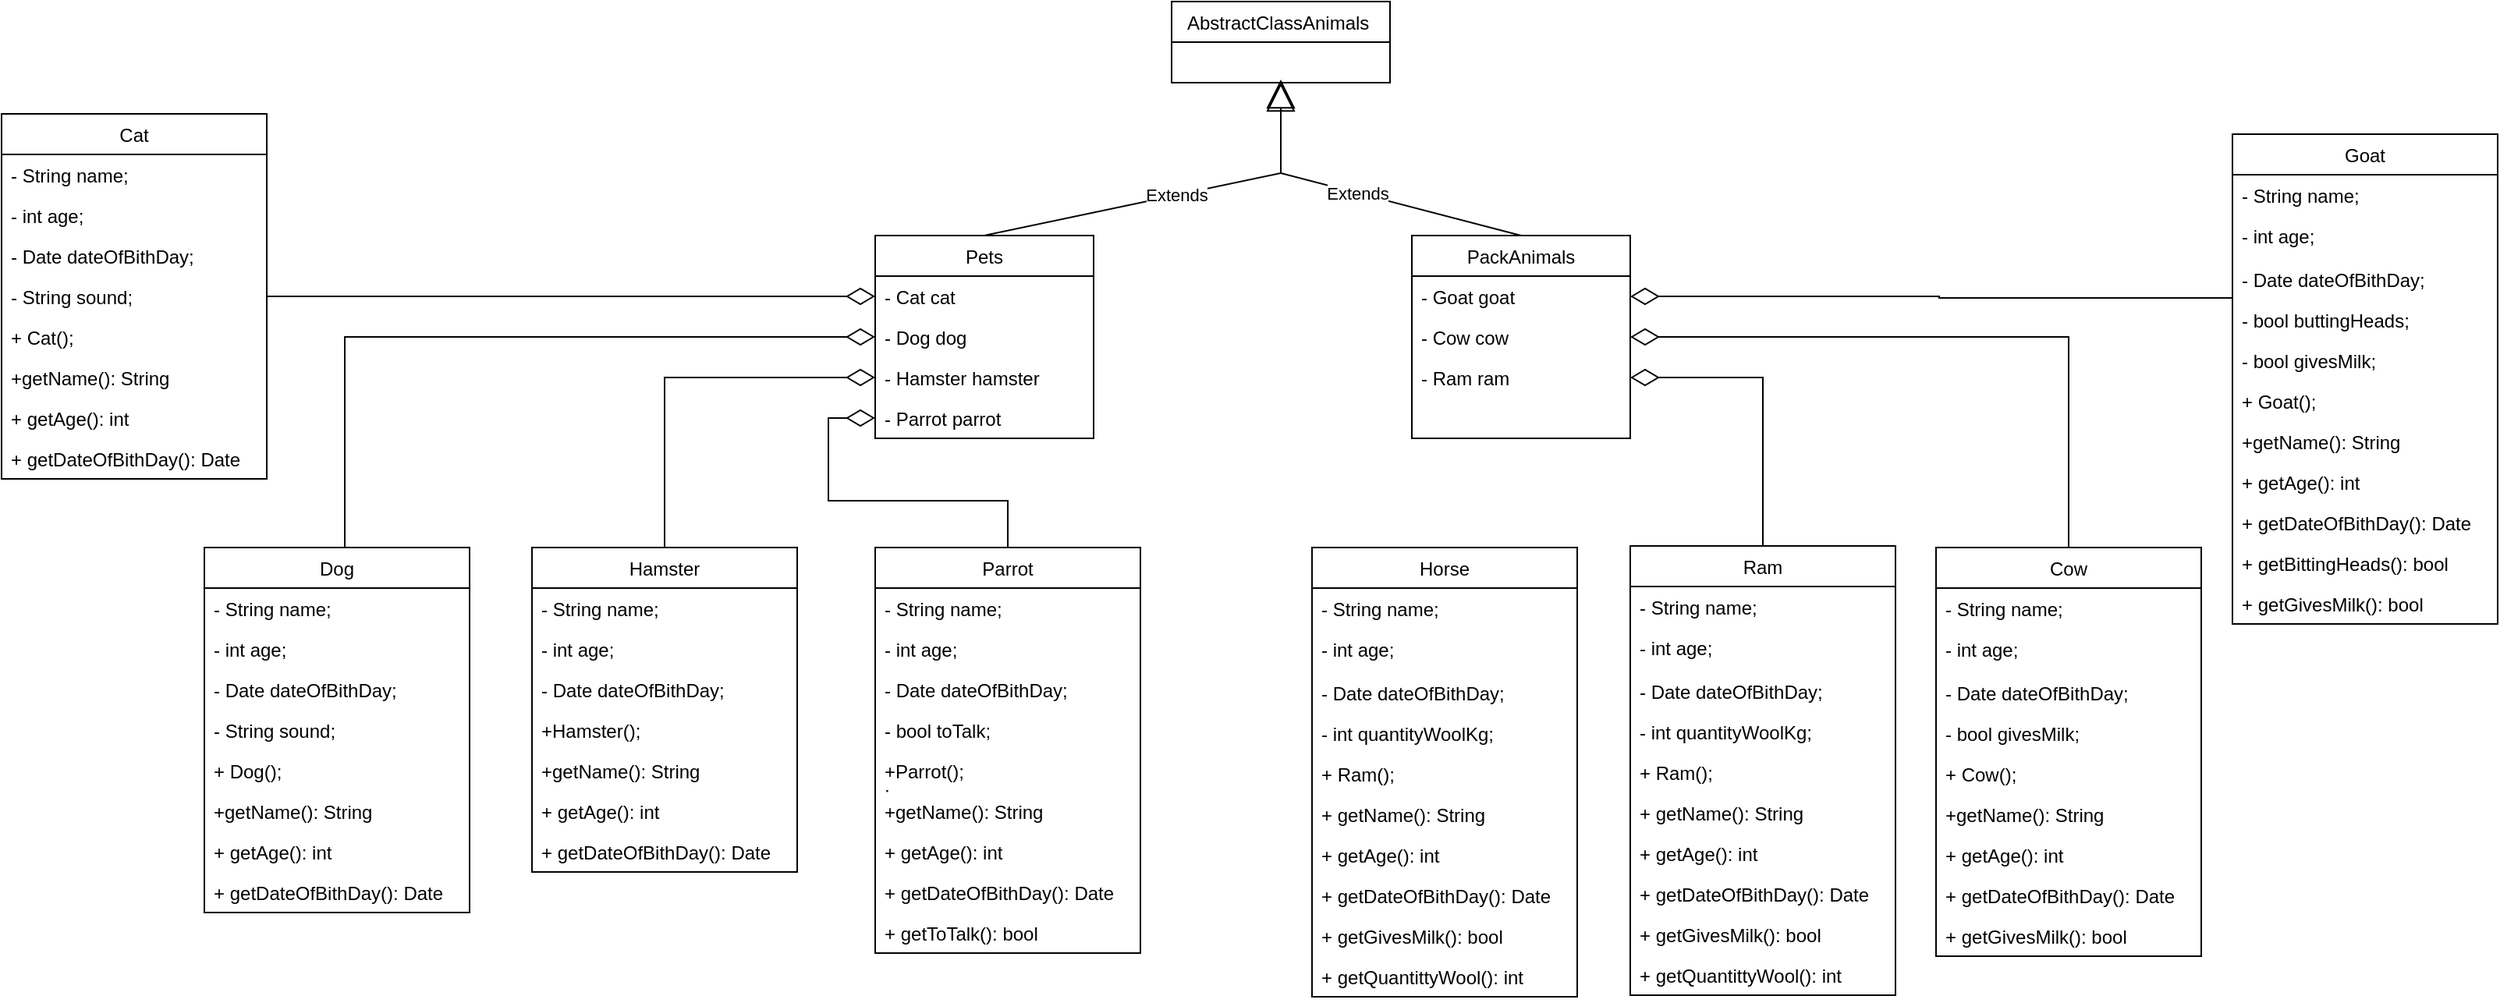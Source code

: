 <mxfile version="20.8.23" type="device"><diagram name="Страница 1" id="cT8dBpy1_3eUIPKCFxDa"><mxGraphModel dx="1766" dy="569" grid="1" gridSize="10" guides="1" tooltips="1" connect="1" arrows="1" fold="1" page="1" pageScale="1" pageWidth="827" pageHeight="1169" math="0" shadow="0"><root><mxCell id="0"/><mxCell id="1" parent="0"/><mxCell id="SlLjY2bCxYpocSFj_MPM-1" value="AbstractClassAnimals " style="swimlane;fontStyle=0;childLayout=stackLayout;horizontal=1;startSize=26;fillColor=none;horizontalStack=0;resizeParent=1;resizeParentMax=0;resizeLast=0;collapsible=1;marginBottom=0;" parent="1" vertex="1"><mxGeometry x="260" y="40" width="140" height="52" as="geometry"/></mxCell><mxCell id="SlLjY2bCxYpocSFj_MPM-5" value="Pets" style="swimlane;fontStyle=0;childLayout=stackLayout;horizontal=1;startSize=26;fillColor=none;horizontalStack=0;resizeParent=1;resizeParentMax=0;resizeLast=0;collapsible=1;marginBottom=0;" parent="1" vertex="1"><mxGeometry x="70" y="190" width="140" height="130" as="geometry"><mxRectangle x="70" y="190" width="60" height="30" as="alternateBounds"/></mxGeometry></mxCell><mxCell id="SlLjY2bCxYpocSFj_MPM-6" value="- Cat cat" style="text;strokeColor=none;fillColor=none;align=left;verticalAlign=top;spacingLeft=4;spacingRight=4;overflow=hidden;rotatable=0;points=[[0,0.5],[1,0.5]];portConstraint=eastwest;" parent="SlLjY2bCxYpocSFj_MPM-5" vertex="1"><mxGeometry y="26" width="140" height="26" as="geometry"/></mxCell><mxCell id="SlLjY2bCxYpocSFj_MPM-7" value="- Dog dog" style="text;strokeColor=none;fillColor=none;align=left;verticalAlign=top;spacingLeft=4;spacingRight=4;overflow=hidden;rotatable=0;points=[[0,0.5],[1,0.5]];portConstraint=eastwest;" parent="SlLjY2bCxYpocSFj_MPM-5" vertex="1"><mxGeometry y="52" width="140" height="26" as="geometry"/></mxCell><mxCell id="SlLjY2bCxYpocSFj_MPM-8" value="- Hamster hamster" style="text;strokeColor=none;fillColor=none;align=left;verticalAlign=top;spacingLeft=4;spacingRight=4;overflow=hidden;rotatable=0;points=[[0,0.5],[1,0.5]];portConstraint=eastwest;" parent="SlLjY2bCxYpocSFj_MPM-5" vertex="1"><mxGeometry y="78" width="140" height="26" as="geometry"/></mxCell><mxCell id="lyi3nsSo2oA5ovDPNlFx-39" value="- Parrot parrot" style="text;strokeColor=none;fillColor=none;align=left;verticalAlign=top;spacingLeft=4;spacingRight=4;overflow=hidden;rotatable=0;points=[[0,0.5],[1,0.5]];portConstraint=eastwest;" vertex="1" parent="SlLjY2bCxYpocSFj_MPM-5"><mxGeometry y="104" width="140" height="26" as="geometry"/></mxCell><mxCell id="SlLjY2bCxYpocSFj_MPM-9" value="PackAnimals" style="swimlane;fontStyle=0;childLayout=stackLayout;horizontal=1;startSize=26;fillColor=none;horizontalStack=0;resizeParent=1;resizeParentMax=0;resizeLast=0;collapsible=1;marginBottom=0;" parent="1" vertex="1"><mxGeometry x="414" y="190" width="140" height="130" as="geometry"/></mxCell><mxCell id="SlLjY2bCxYpocSFj_MPM-10" value="- Goat goat" style="text;strokeColor=none;fillColor=none;align=left;verticalAlign=top;spacingLeft=4;spacingRight=4;overflow=hidden;rotatable=0;points=[[0,0.5],[1,0.5]];portConstraint=eastwest;" parent="SlLjY2bCxYpocSFj_MPM-9" vertex="1"><mxGeometry y="26" width="140" height="26" as="geometry"/></mxCell><mxCell id="SlLjY2bCxYpocSFj_MPM-11" value="- Cow cow " style="text;strokeColor=none;fillColor=none;align=left;verticalAlign=top;spacingLeft=4;spacingRight=4;overflow=hidden;rotatable=0;points=[[0,0.5],[1,0.5]];portConstraint=eastwest;" parent="SlLjY2bCxYpocSFj_MPM-9" vertex="1"><mxGeometry y="52" width="140" height="26" as="geometry"/></mxCell><mxCell id="SlLjY2bCxYpocSFj_MPM-12" value="- Ram ram" style="text;strokeColor=none;fillColor=none;align=left;verticalAlign=top;spacingLeft=4;spacingRight=4;overflow=hidden;rotatable=0;points=[[0,0.5],[1,0.5]];portConstraint=eastwest;" parent="SlLjY2bCxYpocSFj_MPM-9" vertex="1"><mxGeometry y="78" width="140" height="26" as="geometry"/></mxCell><mxCell id="lyi3nsSo2oA5ovDPNlFx-111" style="text;strokeColor=none;fillColor=none;align=left;verticalAlign=top;spacingLeft=4;spacingRight=4;overflow=hidden;rotatable=0;points=[[0,0.5],[1,0.5]];portConstraint=eastwest;" vertex="1" parent="SlLjY2bCxYpocSFj_MPM-9"><mxGeometry y="104" width="140" height="26" as="geometry"/></mxCell><mxCell id="SlLjY2bCxYpocSFj_MPM-17" value="Extends" style="endArrow=block;endSize=16;endFill=0;html=1;rounded=0;entryX=0.5;entryY=1;entryDx=0;entryDy=0;exitX=0.5;exitY=0;exitDx=0;exitDy=0;" parent="1" source="SlLjY2bCxYpocSFj_MPM-5" target="SlLjY2bCxYpocSFj_MPM-1" edge="1"><mxGeometry x="-0.003" width="160" relative="1" as="geometry"><mxPoint x="280" y="140" as="sourcePoint"/><mxPoint x="440" y="140" as="targetPoint"/><Array as="points"><mxPoint x="330" y="150"/></Array><mxPoint as="offset"/></mxGeometry></mxCell><mxCell id="SlLjY2bCxYpocSFj_MPM-18" value="Extends" style="endArrow=block;endSize=16;endFill=0;html=1;rounded=0;exitX=0.5;exitY=0;exitDx=0;exitDy=0;" parent="1" source="SlLjY2bCxYpocSFj_MPM-9" edge="1"><mxGeometry x="-0.005" width="160" relative="1" as="geometry"><mxPoint x="150" y="160" as="sourcePoint"/><mxPoint x="330" y="90" as="targetPoint"/><Array as="points"><mxPoint x="330" y="150"/></Array><mxPoint as="offset"/></mxGeometry></mxCell><mxCell id="lyi3nsSo2oA5ovDPNlFx-11" style="edgeStyle=orthogonalEdgeStyle;rounded=0;orthogonalLoop=1;jettySize=auto;html=1;endArrow=diamondThin;endFill=0;endSize=16;" edge="1" parent="1" source="lyi3nsSo2oA5ovDPNlFx-1" target="SlLjY2bCxYpocSFj_MPM-6"><mxGeometry relative="1" as="geometry"/></mxCell><mxCell id="lyi3nsSo2oA5ovDPNlFx-1" value="Cat" style="swimlane;fontStyle=0;childLayout=stackLayout;horizontal=1;startSize=26;fillColor=none;horizontalStack=0;resizeParent=1;resizeParentMax=0;resizeLast=0;collapsible=1;marginBottom=0;" vertex="1" parent="1"><mxGeometry x="-490" y="112" width="170" height="234" as="geometry"/></mxCell><mxCell id="lyi3nsSo2oA5ovDPNlFx-2" value="- String name;" style="text;strokeColor=none;fillColor=none;align=left;verticalAlign=top;spacingLeft=4;spacingRight=4;overflow=hidden;rotatable=0;points=[[0,0.5],[1,0.5]];portConstraint=eastwest;" vertex="1" parent="lyi3nsSo2oA5ovDPNlFx-1"><mxGeometry y="26" width="170" height="26" as="geometry"/></mxCell><mxCell id="lyi3nsSo2oA5ovDPNlFx-3" value="- int age;" style="text;strokeColor=none;fillColor=none;align=left;verticalAlign=top;spacingLeft=4;spacingRight=4;overflow=hidden;rotatable=0;points=[[0,0.5],[1,0.5]];portConstraint=eastwest;" vertex="1" parent="lyi3nsSo2oA5ovDPNlFx-1"><mxGeometry y="52" width="170" height="26" as="geometry"/></mxCell><mxCell id="lyi3nsSo2oA5ovDPNlFx-4" value="- Date dateOfBithDay;" style="text;strokeColor=none;fillColor=none;align=left;verticalAlign=top;spacingLeft=4;spacingRight=4;overflow=hidden;rotatable=0;points=[[0,0.5],[1,0.5]];portConstraint=eastwest;" vertex="1" parent="lyi3nsSo2oA5ovDPNlFx-1"><mxGeometry y="78" width="170" height="26" as="geometry"/></mxCell><mxCell id="lyi3nsSo2oA5ovDPNlFx-17" value="- String sound;" style="text;strokeColor=none;fillColor=none;align=left;verticalAlign=top;spacingLeft=4;spacingRight=4;overflow=hidden;rotatable=0;points=[[0,0.5],[1,0.5]];portConstraint=eastwest;" vertex="1" parent="lyi3nsSo2oA5ovDPNlFx-1"><mxGeometry y="104" width="170" height="26" as="geometry"/></mxCell><mxCell id="lyi3nsSo2oA5ovDPNlFx-18" value="+ Cat();" style="text;strokeColor=none;fillColor=none;align=left;verticalAlign=top;spacingLeft=4;spacingRight=4;overflow=hidden;rotatable=0;points=[[0,0.5],[1,0.5]];portConstraint=eastwest;" vertex="1" parent="lyi3nsSo2oA5ovDPNlFx-1"><mxGeometry y="130" width="170" height="26" as="geometry"/></mxCell><mxCell id="lyi3nsSo2oA5ovDPNlFx-8" value="+getName(): String " style="text;strokeColor=none;fillColor=none;align=left;verticalAlign=top;spacingLeft=4;spacingRight=4;overflow=hidden;rotatable=0;points=[[0,0.5],[1,0.5]];portConstraint=eastwest;" vertex="1" parent="lyi3nsSo2oA5ovDPNlFx-1"><mxGeometry y="156" width="170" height="26" as="geometry"/></mxCell><mxCell id="lyi3nsSo2oA5ovDPNlFx-9" value="+ getAge(): int" style="text;strokeColor=none;fillColor=none;align=left;verticalAlign=top;spacingLeft=4;spacingRight=4;overflow=hidden;rotatable=0;points=[[0,0.5],[1,0.5]];portConstraint=eastwest;" vertex="1" parent="lyi3nsSo2oA5ovDPNlFx-1"><mxGeometry y="182" width="170" height="26" as="geometry"/></mxCell><mxCell id="lyi3nsSo2oA5ovDPNlFx-7" value="+ getDateOfBithDay(): Date" style="text;strokeColor=none;fillColor=none;align=left;verticalAlign=top;spacingLeft=4;spacingRight=4;overflow=hidden;rotatable=0;points=[[0,0.5],[1,0.5]];portConstraint=eastwest;" vertex="1" parent="lyi3nsSo2oA5ovDPNlFx-1"><mxGeometry y="208" width="170" height="26" as="geometry"/></mxCell><mxCell id="lyi3nsSo2oA5ovDPNlFx-19" value="Dog" style="swimlane;fontStyle=0;childLayout=stackLayout;horizontal=1;startSize=26;fillColor=none;horizontalStack=0;resizeParent=1;resizeParentMax=0;resizeLast=0;collapsible=1;marginBottom=0;" vertex="1" parent="1"><mxGeometry x="-360" y="390" width="170" height="234" as="geometry"/></mxCell><mxCell id="lyi3nsSo2oA5ovDPNlFx-20" value="- String name;" style="text;strokeColor=none;fillColor=none;align=left;verticalAlign=top;spacingLeft=4;spacingRight=4;overflow=hidden;rotatable=0;points=[[0,0.5],[1,0.5]];portConstraint=eastwest;" vertex="1" parent="lyi3nsSo2oA5ovDPNlFx-19"><mxGeometry y="26" width="170" height="26" as="geometry"/></mxCell><mxCell id="lyi3nsSo2oA5ovDPNlFx-21" value="- int age;" style="text;strokeColor=none;fillColor=none;align=left;verticalAlign=top;spacingLeft=4;spacingRight=4;overflow=hidden;rotatable=0;points=[[0,0.5],[1,0.5]];portConstraint=eastwest;" vertex="1" parent="lyi3nsSo2oA5ovDPNlFx-19"><mxGeometry y="52" width="170" height="26" as="geometry"/></mxCell><mxCell id="lyi3nsSo2oA5ovDPNlFx-22" value="- Date dateOfBithDay;" style="text;strokeColor=none;fillColor=none;align=left;verticalAlign=top;spacingLeft=4;spacingRight=4;overflow=hidden;rotatable=0;points=[[0,0.5],[1,0.5]];portConstraint=eastwest;" vertex="1" parent="lyi3nsSo2oA5ovDPNlFx-19"><mxGeometry y="78" width="170" height="26" as="geometry"/></mxCell><mxCell id="lyi3nsSo2oA5ovDPNlFx-23" value="- String sound;" style="text;strokeColor=none;fillColor=none;align=left;verticalAlign=top;spacingLeft=4;spacingRight=4;overflow=hidden;rotatable=0;points=[[0,0.5],[1,0.5]];portConstraint=eastwest;" vertex="1" parent="lyi3nsSo2oA5ovDPNlFx-19"><mxGeometry y="104" width="170" height="26" as="geometry"/></mxCell><mxCell id="lyi3nsSo2oA5ovDPNlFx-24" value="+ Dog();" style="text;strokeColor=none;fillColor=none;align=left;verticalAlign=top;spacingLeft=4;spacingRight=4;overflow=hidden;rotatable=0;points=[[0,0.5],[1,0.5]];portConstraint=eastwest;" vertex="1" parent="lyi3nsSo2oA5ovDPNlFx-19"><mxGeometry y="130" width="170" height="26" as="geometry"/></mxCell><mxCell id="lyi3nsSo2oA5ovDPNlFx-25" value="+getName(): String " style="text;strokeColor=none;fillColor=none;align=left;verticalAlign=top;spacingLeft=4;spacingRight=4;overflow=hidden;rotatable=0;points=[[0,0.5],[1,0.5]];portConstraint=eastwest;" vertex="1" parent="lyi3nsSo2oA5ovDPNlFx-19"><mxGeometry y="156" width="170" height="26" as="geometry"/></mxCell><mxCell id="lyi3nsSo2oA5ovDPNlFx-26" value="+ getAge(): int" style="text;strokeColor=none;fillColor=none;align=left;verticalAlign=top;spacingLeft=4;spacingRight=4;overflow=hidden;rotatable=0;points=[[0,0.5],[1,0.5]];portConstraint=eastwest;" vertex="1" parent="lyi3nsSo2oA5ovDPNlFx-19"><mxGeometry y="182" width="170" height="26" as="geometry"/></mxCell><mxCell id="lyi3nsSo2oA5ovDPNlFx-27" value="+ getDateOfBithDay(): Date" style="text;strokeColor=none;fillColor=none;align=left;verticalAlign=top;spacingLeft=4;spacingRight=4;overflow=hidden;rotatable=0;points=[[0,0.5],[1,0.5]];portConstraint=eastwest;" vertex="1" parent="lyi3nsSo2oA5ovDPNlFx-19"><mxGeometry y="208" width="170" height="26" as="geometry"/></mxCell><mxCell id="lyi3nsSo2oA5ovDPNlFx-28" style="edgeStyle=orthogonalEdgeStyle;rounded=0;orthogonalLoop=1;jettySize=auto;html=1;endArrow=diamondThin;endFill=0;endSize=16;exitX=0.5;exitY=0;exitDx=0;exitDy=0;" edge="1" parent="1" source="lyi3nsSo2oA5ovDPNlFx-19" target="SlLjY2bCxYpocSFj_MPM-7"><mxGeometry relative="1" as="geometry"><mxPoint x="-235" y="350" as="sourcePoint"/><mxPoint x="60" y="280" as="targetPoint"/><Array as="points"><mxPoint x="-270" y="390"/><mxPoint x="-270" y="255"/></Array></mxGeometry></mxCell><mxCell id="lyi3nsSo2oA5ovDPNlFx-38" style="edgeStyle=orthogonalEdgeStyle;rounded=0;orthogonalLoop=1;jettySize=auto;html=1;entryX=0;entryY=0.5;entryDx=0;entryDy=0;endArrow=diamondThin;endFill=0;endSize=16;" edge="1" parent="1" source="lyi3nsSo2oA5ovDPNlFx-29" target="SlLjY2bCxYpocSFj_MPM-8"><mxGeometry relative="1" as="geometry"/></mxCell><mxCell id="lyi3nsSo2oA5ovDPNlFx-29" value="Hamster" style="swimlane;fontStyle=0;childLayout=stackLayout;horizontal=1;startSize=26;fillColor=none;horizontalStack=0;resizeParent=1;resizeParentMax=0;resizeLast=0;collapsible=1;marginBottom=0;" vertex="1" parent="1"><mxGeometry x="-150" y="390" width="170" height="208" as="geometry"/></mxCell><mxCell id="lyi3nsSo2oA5ovDPNlFx-30" value="- String name;" style="text;strokeColor=none;fillColor=none;align=left;verticalAlign=top;spacingLeft=4;spacingRight=4;overflow=hidden;rotatable=0;points=[[0,0.5],[1,0.5]];portConstraint=eastwest;" vertex="1" parent="lyi3nsSo2oA5ovDPNlFx-29"><mxGeometry y="26" width="170" height="26" as="geometry"/></mxCell><mxCell id="lyi3nsSo2oA5ovDPNlFx-31" value="- int age;" style="text;strokeColor=none;fillColor=none;align=left;verticalAlign=top;spacingLeft=4;spacingRight=4;overflow=hidden;rotatable=0;points=[[0,0.5],[1,0.5]];portConstraint=eastwest;" vertex="1" parent="lyi3nsSo2oA5ovDPNlFx-29"><mxGeometry y="52" width="170" height="26" as="geometry"/></mxCell><mxCell id="lyi3nsSo2oA5ovDPNlFx-32" value="- Date dateOfBithDay;" style="text;strokeColor=none;fillColor=none;align=left;verticalAlign=top;spacingLeft=4;spacingRight=4;overflow=hidden;rotatable=0;points=[[0,0.5],[1,0.5]];portConstraint=eastwest;" vertex="1" parent="lyi3nsSo2oA5ovDPNlFx-29"><mxGeometry y="78" width="170" height="26" as="geometry"/></mxCell><mxCell id="lyi3nsSo2oA5ovDPNlFx-34" value="+Hamster();" style="text;strokeColor=none;fillColor=none;align=left;verticalAlign=top;spacingLeft=4;spacingRight=4;overflow=hidden;rotatable=0;points=[[0,0.5],[1,0.5]];portConstraint=eastwest;" vertex="1" parent="lyi3nsSo2oA5ovDPNlFx-29"><mxGeometry y="104" width="170" height="26" as="geometry"/></mxCell><mxCell id="lyi3nsSo2oA5ovDPNlFx-35" value="+getName(): String " style="text;strokeColor=none;fillColor=none;align=left;verticalAlign=top;spacingLeft=4;spacingRight=4;overflow=hidden;rotatable=0;points=[[0,0.5],[1,0.5]];portConstraint=eastwest;" vertex="1" parent="lyi3nsSo2oA5ovDPNlFx-29"><mxGeometry y="130" width="170" height="26" as="geometry"/></mxCell><mxCell id="lyi3nsSo2oA5ovDPNlFx-36" value="+ getAge(): int" style="text;strokeColor=none;fillColor=none;align=left;verticalAlign=top;spacingLeft=4;spacingRight=4;overflow=hidden;rotatable=0;points=[[0,0.5],[1,0.5]];portConstraint=eastwest;" vertex="1" parent="lyi3nsSo2oA5ovDPNlFx-29"><mxGeometry y="156" width="170" height="26" as="geometry"/></mxCell><mxCell id="lyi3nsSo2oA5ovDPNlFx-37" value="+ getDateOfBithDay(): Date" style="text;strokeColor=none;fillColor=none;align=left;verticalAlign=top;spacingLeft=4;spacingRight=4;overflow=hidden;rotatable=0;points=[[0,0.5],[1,0.5]];portConstraint=eastwest;" vertex="1" parent="lyi3nsSo2oA5ovDPNlFx-29"><mxGeometry y="182" width="170" height="26" as="geometry"/></mxCell><mxCell id="lyi3nsSo2oA5ovDPNlFx-50" style="edgeStyle=orthogonalEdgeStyle;rounded=0;orthogonalLoop=1;jettySize=auto;html=1;entryX=0;entryY=0.5;entryDx=0;entryDy=0;endArrow=diamondThin;endFill=0;endSize=16;" edge="1" parent="1" source="lyi3nsSo2oA5ovDPNlFx-40" target="lyi3nsSo2oA5ovDPNlFx-39"><mxGeometry relative="1" as="geometry"/></mxCell><mxCell id="lyi3nsSo2oA5ovDPNlFx-40" value="Parrot" style="swimlane;fontStyle=0;childLayout=stackLayout;horizontal=1;startSize=26;fillColor=none;horizontalStack=0;resizeParent=1;resizeParentMax=0;resizeLast=0;collapsible=1;marginBottom=0;labelBackgroundColor=default;" vertex="1" parent="1"><mxGeometry x="70" y="390" width="170" height="260" as="geometry"/></mxCell><mxCell id="lyi3nsSo2oA5ovDPNlFx-41" value="- String name;" style="text;strokeColor=none;fillColor=none;align=left;verticalAlign=top;spacingLeft=4;spacingRight=4;overflow=hidden;rotatable=0;points=[[0,0.5],[1,0.5]];portConstraint=eastwest;" vertex="1" parent="lyi3nsSo2oA5ovDPNlFx-40"><mxGeometry y="26" width="170" height="26" as="geometry"/></mxCell><mxCell id="lyi3nsSo2oA5ovDPNlFx-42" value="- int age;" style="text;strokeColor=none;fillColor=none;align=left;verticalAlign=top;spacingLeft=4;spacingRight=4;overflow=hidden;rotatable=0;points=[[0,0.5],[1,0.5]];portConstraint=eastwest;" vertex="1" parent="lyi3nsSo2oA5ovDPNlFx-40"><mxGeometry y="52" width="170" height="26" as="geometry"/></mxCell><mxCell id="lyi3nsSo2oA5ovDPNlFx-43" value="- Date dateOfBithDay;" style="text;strokeColor=none;fillColor=none;align=left;verticalAlign=top;spacingLeft=4;spacingRight=4;overflow=hidden;rotatable=0;points=[[0,0.5],[1,0.5]];portConstraint=eastwest;" vertex="1" parent="lyi3nsSo2oA5ovDPNlFx-40"><mxGeometry y="78" width="170" height="26" as="geometry"/></mxCell><mxCell id="lyi3nsSo2oA5ovDPNlFx-48" value="- bool toTalk;" style="text;strokeColor=none;fillColor=none;align=left;verticalAlign=top;spacingLeft=4;spacingRight=4;overflow=hidden;rotatable=0;points=[[0,0.5],[1,0.5]];portConstraint=eastwest;" vertex="1" parent="lyi3nsSo2oA5ovDPNlFx-40"><mxGeometry y="104" width="170" height="26" as="geometry"/></mxCell><mxCell id="lyi3nsSo2oA5ovDPNlFx-44" value="+Parrot();&#10;;" style="text;strokeColor=none;fillColor=none;align=left;verticalAlign=top;spacingLeft=4;spacingRight=4;overflow=hidden;rotatable=0;points=[[0,0.5],[1,0.5]];portConstraint=eastwest;" vertex="1" parent="lyi3nsSo2oA5ovDPNlFx-40"><mxGeometry y="130" width="170" height="26" as="geometry"/></mxCell><mxCell id="lyi3nsSo2oA5ovDPNlFx-45" value="+getName(): String " style="text;strokeColor=none;fillColor=none;align=left;verticalAlign=top;spacingLeft=4;spacingRight=4;overflow=hidden;rotatable=0;points=[[0,0.5],[1,0.5]];portConstraint=eastwest;" vertex="1" parent="lyi3nsSo2oA5ovDPNlFx-40"><mxGeometry y="156" width="170" height="26" as="geometry"/></mxCell><mxCell id="lyi3nsSo2oA5ovDPNlFx-46" value="+ getAge(): int" style="text;strokeColor=none;fillColor=none;align=left;verticalAlign=top;spacingLeft=4;spacingRight=4;overflow=hidden;rotatable=0;points=[[0,0.5],[1,0.5]];portConstraint=eastwest;" vertex="1" parent="lyi3nsSo2oA5ovDPNlFx-40"><mxGeometry y="182" width="170" height="26" as="geometry"/></mxCell><mxCell id="lyi3nsSo2oA5ovDPNlFx-47" value="+ getDateOfBithDay(): Date" style="text;strokeColor=none;fillColor=none;align=left;verticalAlign=top;spacingLeft=4;spacingRight=4;overflow=hidden;rotatable=0;points=[[0,0.5],[1,0.5]];portConstraint=eastwest;" vertex="1" parent="lyi3nsSo2oA5ovDPNlFx-40"><mxGeometry y="208" width="170" height="26" as="geometry"/></mxCell><mxCell id="lyi3nsSo2oA5ovDPNlFx-49" value="+ getToTalk(): bool" style="text;strokeColor=none;fillColor=none;align=left;verticalAlign=top;spacingLeft=4;spacingRight=4;overflow=hidden;rotatable=0;points=[[0,0.5],[1,0.5]];portConstraint=eastwest;" vertex="1" parent="lyi3nsSo2oA5ovDPNlFx-40"><mxGeometry y="234" width="170" height="26" as="geometry"/></mxCell><mxCell id="lyi3nsSo2oA5ovDPNlFx-61" style="edgeStyle=orthogonalEdgeStyle;rounded=0;orthogonalLoop=1;jettySize=auto;html=1;entryX=1;entryY=0.5;entryDx=0;entryDy=0;endArrow=diamondThin;endFill=0;endSize=16;" edge="1" parent="1" source="lyi3nsSo2oA5ovDPNlFx-51" target="SlLjY2bCxYpocSFj_MPM-10"><mxGeometry relative="1" as="geometry"><Array as="points"><mxPoint x="752" y="230"/></Array></mxGeometry></mxCell><mxCell id="lyi3nsSo2oA5ovDPNlFx-51" value="Goat" style="swimlane;fontStyle=0;childLayout=stackLayout;horizontal=1;startSize=26;fillColor=none;horizontalStack=0;resizeParent=1;resizeParentMax=0;resizeLast=0;collapsible=1;marginBottom=0;" vertex="1" parent="1"><mxGeometry x="940" y="125" width="170" height="314" as="geometry"/></mxCell><mxCell id="lyi3nsSo2oA5ovDPNlFx-52" value="- String name;" style="text;strokeColor=none;fillColor=none;align=left;verticalAlign=top;spacingLeft=4;spacingRight=4;overflow=hidden;rotatable=0;points=[[0,0.5],[1,0.5]];portConstraint=eastwest;" vertex="1" parent="lyi3nsSo2oA5ovDPNlFx-51"><mxGeometry y="26" width="170" height="26" as="geometry"/></mxCell><mxCell id="lyi3nsSo2oA5ovDPNlFx-53" value="- int age;" style="text;strokeColor=none;fillColor=none;align=left;verticalAlign=top;spacingLeft=4;spacingRight=4;overflow=hidden;rotatable=0;points=[[0,0.5],[1,0.5]];portConstraint=eastwest;" vertex="1" parent="lyi3nsSo2oA5ovDPNlFx-51"><mxGeometry y="52" width="170" height="28" as="geometry"/></mxCell><mxCell id="lyi3nsSo2oA5ovDPNlFx-54" value="- Date dateOfBithDay;" style="text;strokeColor=none;fillColor=none;align=left;verticalAlign=top;spacingLeft=4;spacingRight=4;overflow=hidden;rotatable=0;points=[[0,0.5],[1,0.5]];portConstraint=eastwest;" vertex="1" parent="lyi3nsSo2oA5ovDPNlFx-51"><mxGeometry y="80" width="170" height="26" as="geometry"/></mxCell><mxCell id="lyi3nsSo2oA5ovDPNlFx-59" value="- bool buttingHeads;" style="text;strokeColor=none;fillColor=none;align=left;verticalAlign=top;spacingLeft=4;spacingRight=4;overflow=hidden;rotatable=0;points=[[0,0.5],[1,0.5]];portConstraint=eastwest;" vertex="1" parent="lyi3nsSo2oA5ovDPNlFx-51"><mxGeometry y="106" width="170" height="26" as="geometry"/></mxCell><mxCell id="lyi3nsSo2oA5ovDPNlFx-62" value="- bool givesMilk;" style="text;strokeColor=none;fillColor=none;align=left;verticalAlign=top;spacingLeft=4;spacingRight=4;overflow=hidden;rotatable=0;points=[[0,0.5],[1,0.5]];portConstraint=eastwest;" vertex="1" parent="lyi3nsSo2oA5ovDPNlFx-51"><mxGeometry y="132" width="170" height="26" as="geometry"/></mxCell><mxCell id="lyi3nsSo2oA5ovDPNlFx-55" value="+ Goat();" style="text;strokeColor=none;fillColor=none;align=left;verticalAlign=top;spacingLeft=4;spacingRight=4;overflow=hidden;rotatable=0;points=[[0,0.5],[1,0.5]];portConstraint=eastwest;" vertex="1" parent="lyi3nsSo2oA5ovDPNlFx-51"><mxGeometry y="158" width="170" height="26" as="geometry"/></mxCell><mxCell id="lyi3nsSo2oA5ovDPNlFx-56" value="+getName(): String " style="text;strokeColor=none;fillColor=none;align=left;verticalAlign=top;spacingLeft=4;spacingRight=4;overflow=hidden;rotatable=0;points=[[0,0.5],[1,0.5]];portConstraint=eastwest;" vertex="1" parent="lyi3nsSo2oA5ovDPNlFx-51"><mxGeometry y="184" width="170" height="26" as="geometry"/></mxCell><mxCell id="lyi3nsSo2oA5ovDPNlFx-57" value="+ getAge(): int" style="text;strokeColor=none;fillColor=none;align=left;verticalAlign=top;spacingLeft=4;spacingRight=4;overflow=hidden;rotatable=0;points=[[0,0.5],[1,0.5]];portConstraint=eastwest;" vertex="1" parent="lyi3nsSo2oA5ovDPNlFx-51"><mxGeometry y="210" width="170" height="26" as="geometry"/></mxCell><mxCell id="lyi3nsSo2oA5ovDPNlFx-58" value="+ getDateOfBithDay(): Date" style="text;strokeColor=none;fillColor=none;align=left;verticalAlign=top;spacingLeft=4;spacingRight=4;overflow=hidden;rotatable=0;points=[[0,0.5],[1,0.5]];portConstraint=eastwest;" vertex="1" parent="lyi3nsSo2oA5ovDPNlFx-51"><mxGeometry y="236" width="170" height="26" as="geometry"/></mxCell><mxCell id="lyi3nsSo2oA5ovDPNlFx-60" value="+ getBittingHeads(): bool" style="text;strokeColor=none;fillColor=none;align=left;verticalAlign=top;spacingLeft=4;spacingRight=4;overflow=hidden;rotatable=0;points=[[0,0.5],[1,0.5]];portConstraint=eastwest;" vertex="1" parent="lyi3nsSo2oA5ovDPNlFx-51"><mxGeometry y="262" width="170" height="26" as="geometry"/></mxCell><mxCell id="lyi3nsSo2oA5ovDPNlFx-63" value="+ getGivesMilk(): bool" style="text;strokeColor=none;fillColor=none;align=left;verticalAlign=top;spacingLeft=4;spacingRight=4;overflow=hidden;rotatable=0;points=[[0,0.5],[1,0.5]];portConstraint=eastwest;" vertex="1" parent="lyi3nsSo2oA5ovDPNlFx-51"><mxGeometry y="288" width="170" height="26" as="geometry"/></mxCell><mxCell id="lyi3nsSo2oA5ovDPNlFx-76" style="edgeStyle=orthogonalEdgeStyle;rounded=0;orthogonalLoop=1;jettySize=auto;html=1;entryX=1;entryY=0.5;entryDx=0;entryDy=0;endArrow=diamondThin;endFill=0;endSize=16;" edge="1" parent="1" source="lyi3nsSo2oA5ovDPNlFx-64" target="SlLjY2bCxYpocSFj_MPM-11"><mxGeometry relative="1" as="geometry"/></mxCell><mxCell id="lyi3nsSo2oA5ovDPNlFx-64" value="Cow" style="swimlane;fontStyle=0;childLayout=stackLayout;horizontal=1;startSize=26;fillColor=none;horizontalStack=0;resizeParent=1;resizeParentMax=0;resizeLast=0;collapsible=1;marginBottom=0;" vertex="1" parent="1"><mxGeometry x="750" y="390" width="170" height="262" as="geometry"/></mxCell><mxCell id="lyi3nsSo2oA5ovDPNlFx-65" value="- String name;" style="text;strokeColor=none;fillColor=none;align=left;verticalAlign=top;spacingLeft=4;spacingRight=4;overflow=hidden;rotatable=0;points=[[0,0.5],[1,0.5]];portConstraint=eastwest;" vertex="1" parent="lyi3nsSo2oA5ovDPNlFx-64"><mxGeometry y="26" width="170" height="26" as="geometry"/></mxCell><mxCell id="lyi3nsSo2oA5ovDPNlFx-66" value="- int age;" style="text;strokeColor=none;fillColor=none;align=left;verticalAlign=top;spacingLeft=4;spacingRight=4;overflow=hidden;rotatable=0;points=[[0,0.5],[1,0.5]];portConstraint=eastwest;" vertex="1" parent="lyi3nsSo2oA5ovDPNlFx-64"><mxGeometry y="52" width="170" height="28" as="geometry"/></mxCell><mxCell id="lyi3nsSo2oA5ovDPNlFx-67" value="- Date dateOfBithDay;" style="text;strokeColor=none;fillColor=none;align=left;verticalAlign=top;spacingLeft=4;spacingRight=4;overflow=hidden;rotatable=0;points=[[0,0.5],[1,0.5]];portConstraint=eastwest;" vertex="1" parent="lyi3nsSo2oA5ovDPNlFx-64"><mxGeometry y="80" width="170" height="26" as="geometry"/></mxCell><mxCell id="lyi3nsSo2oA5ovDPNlFx-69" value="- bool givesMilk;" style="text;strokeColor=none;fillColor=none;align=left;verticalAlign=top;spacingLeft=4;spacingRight=4;overflow=hidden;rotatable=0;points=[[0,0.5],[1,0.5]];portConstraint=eastwest;" vertex="1" parent="lyi3nsSo2oA5ovDPNlFx-64"><mxGeometry y="106" width="170" height="26" as="geometry"/></mxCell><mxCell id="lyi3nsSo2oA5ovDPNlFx-70" value="+ Cow();" style="text;strokeColor=none;fillColor=none;align=left;verticalAlign=top;spacingLeft=4;spacingRight=4;overflow=hidden;rotatable=0;points=[[0,0.5],[1,0.5]];portConstraint=eastwest;" vertex="1" parent="lyi3nsSo2oA5ovDPNlFx-64"><mxGeometry y="132" width="170" height="26" as="geometry"/></mxCell><mxCell id="lyi3nsSo2oA5ovDPNlFx-71" value="+getName(): String " style="text;strokeColor=none;fillColor=none;align=left;verticalAlign=top;spacingLeft=4;spacingRight=4;overflow=hidden;rotatable=0;points=[[0,0.5],[1,0.5]];portConstraint=eastwest;" vertex="1" parent="lyi3nsSo2oA5ovDPNlFx-64"><mxGeometry y="158" width="170" height="26" as="geometry"/></mxCell><mxCell id="lyi3nsSo2oA5ovDPNlFx-72" value="+ getAge(): int" style="text;strokeColor=none;fillColor=none;align=left;verticalAlign=top;spacingLeft=4;spacingRight=4;overflow=hidden;rotatable=0;points=[[0,0.5],[1,0.5]];portConstraint=eastwest;" vertex="1" parent="lyi3nsSo2oA5ovDPNlFx-64"><mxGeometry y="184" width="170" height="26" as="geometry"/></mxCell><mxCell id="lyi3nsSo2oA5ovDPNlFx-73" value="+ getDateOfBithDay(): Date" style="text;strokeColor=none;fillColor=none;align=left;verticalAlign=top;spacingLeft=4;spacingRight=4;overflow=hidden;rotatable=0;points=[[0,0.5],[1,0.5]];portConstraint=eastwest;" vertex="1" parent="lyi3nsSo2oA5ovDPNlFx-64"><mxGeometry y="210" width="170" height="26" as="geometry"/></mxCell><mxCell id="lyi3nsSo2oA5ovDPNlFx-75" value="+ getGivesMilk(): bool" style="text;strokeColor=none;fillColor=none;align=left;verticalAlign=top;spacingLeft=4;spacingRight=4;overflow=hidden;rotatable=0;points=[[0,0.5],[1,0.5]];portConstraint=eastwest;" vertex="1" parent="lyi3nsSo2oA5ovDPNlFx-64"><mxGeometry y="236" width="170" height="26" as="geometry"/></mxCell><mxCell id="lyi3nsSo2oA5ovDPNlFx-99" style="edgeStyle=orthogonalEdgeStyle;rounded=0;orthogonalLoop=1;jettySize=auto;html=1;entryX=1;entryY=0.5;entryDx=0;entryDy=0;endArrow=diamondThin;endFill=0;endSize=16;" edge="1" parent="1" source="lyi3nsSo2oA5ovDPNlFx-87" target="SlLjY2bCxYpocSFj_MPM-12"><mxGeometry relative="1" as="geometry"/></mxCell><mxCell id="lyi3nsSo2oA5ovDPNlFx-87" value="Ram" style="swimlane;fontStyle=0;childLayout=stackLayout;horizontal=1;startSize=26;fillColor=none;horizontalStack=0;resizeParent=1;resizeParentMax=0;resizeLast=0;collapsible=1;marginBottom=0;" vertex="1" parent="1"><mxGeometry x="554" y="389" width="170" height="288" as="geometry"/></mxCell><mxCell id="lyi3nsSo2oA5ovDPNlFx-88" value="- String name;" style="text;strokeColor=none;fillColor=none;align=left;verticalAlign=top;spacingLeft=4;spacingRight=4;overflow=hidden;rotatable=0;points=[[0,0.5],[1,0.5]];portConstraint=eastwest;" vertex="1" parent="lyi3nsSo2oA5ovDPNlFx-87"><mxGeometry y="26" width="170" height="26" as="geometry"/></mxCell><mxCell id="lyi3nsSo2oA5ovDPNlFx-89" value="- int age;" style="text;strokeColor=none;fillColor=none;align=left;verticalAlign=top;spacingLeft=4;spacingRight=4;overflow=hidden;rotatable=0;points=[[0,0.5],[1,0.5]];portConstraint=eastwest;" vertex="1" parent="lyi3nsSo2oA5ovDPNlFx-87"><mxGeometry y="52" width="170" height="28" as="geometry"/></mxCell><mxCell id="lyi3nsSo2oA5ovDPNlFx-90" value="- Date dateOfBithDay;" style="text;strokeColor=none;fillColor=none;align=left;verticalAlign=top;spacingLeft=4;spacingRight=4;overflow=hidden;rotatable=0;points=[[0,0.5],[1,0.5]];portConstraint=eastwest;" vertex="1" parent="lyi3nsSo2oA5ovDPNlFx-87"><mxGeometry y="80" width="170" height="26" as="geometry"/></mxCell><mxCell id="lyi3nsSo2oA5ovDPNlFx-97" value="- int quantityWoolKg;" style="text;strokeColor=none;fillColor=none;align=left;verticalAlign=top;spacingLeft=4;spacingRight=4;overflow=hidden;rotatable=0;points=[[0,0.5],[1,0.5]];portConstraint=eastwest;" vertex="1" parent="lyi3nsSo2oA5ovDPNlFx-87"><mxGeometry y="106" width="170" height="26" as="geometry"/></mxCell><mxCell id="lyi3nsSo2oA5ovDPNlFx-92" value="+ Ram();" style="text;strokeColor=none;fillColor=none;align=left;verticalAlign=top;spacingLeft=4;spacingRight=4;overflow=hidden;rotatable=0;points=[[0,0.5],[1,0.5]];portConstraint=eastwest;" vertex="1" parent="lyi3nsSo2oA5ovDPNlFx-87"><mxGeometry y="132" width="170" height="26" as="geometry"/></mxCell><mxCell id="lyi3nsSo2oA5ovDPNlFx-93" value="+ getName(): String " style="text;strokeColor=none;fillColor=none;align=left;verticalAlign=top;spacingLeft=4;spacingRight=4;overflow=hidden;rotatable=0;points=[[0,0.5],[1,0.5]];portConstraint=eastwest;" vertex="1" parent="lyi3nsSo2oA5ovDPNlFx-87"><mxGeometry y="158" width="170" height="26" as="geometry"/></mxCell><mxCell id="lyi3nsSo2oA5ovDPNlFx-94" value="+ getAge(): int" style="text;strokeColor=none;fillColor=none;align=left;verticalAlign=top;spacingLeft=4;spacingRight=4;overflow=hidden;rotatable=0;points=[[0,0.5],[1,0.5]];portConstraint=eastwest;" vertex="1" parent="lyi3nsSo2oA5ovDPNlFx-87"><mxGeometry y="184" width="170" height="26" as="geometry"/></mxCell><mxCell id="lyi3nsSo2oA5ovDPNlFx-95" value="+ getDateOfBithDay(): Date" style="text;strokeColor=none;fillColor=none;align=left;verticalAlign=top;spacingLeft=4;spacingRight=4;overflow=hidden;rotatable=0;points=[[0,0.5],[1,0.5]];portConstraint=eastwest;" vertex="1" parent="lyi3nsSo2oA5ovDPNlFx-87"><mxGeometry y="210" width="170" height="26" as="geometry"/></mxCell><mxCell id="lyi3nsSo2oA5ovDPNlFx-96" value="+ getGivesMilk(): bool" style="text;strokeColor=none;fillColor=none;align=left;verticalAlign=top;spacingLeft=4;spacingRight=4;overflow=hidden;rotatable=0;points=[[0,0.5],[1,0.5]];portConstraint=eastwest;" vertex="1" parent="lyi3nsSo2oA5ovDPNlFx-87"><mxGeometry y="236" width="170" height="26" as="geometry"/></mxCell><mxCell id="lyi3nsSo2oA5ovDPNlFx-98" value="+ getQuantittyWool(): int " style="text;strokeColor=none;fillColor=none;align=left;verticalAlign=top;spacingLeft=4;spacingRight=4;overflow=hidden;rotatable=0;points=[[0,0.5],[1,0.5]];portConstraint=eastwest;" vertex="1" parent="lyi3nsSo2oA5ovDPNlFx-87"><mxGeometry y="262" width="170" height="26" as="geometry"/></mxCell><mxCell id="lyi3nsSo2oA5ovDPNlFx-100" value="Horse" style="swimlane;fontStyle=0;childLayout=stackLayout;horizontal=1;startSize=26;fillColor=none;horizontalStack=0;resizeParent=1;resizeParentMax=0;resizeLast=0;collapsible=1;marginBottom=0;" vertex="1" parent="1"><mxGeometry x="350" y="390" width="170" height="288" as="geometry"/></mxCell><mxCell id="lyi3nsSo2oA5ovDPNlFx-101" value="- String name;" style="text;strokeColor=none;fillColor=none;align=left;verticalAlign=top;spacingLeft=4;spacingRight=4;overflow=hidden;rotatable=0;points=[[0,0.5],[1,0.5]];portConstraint=eastwest;" vertex="1" parent="lyi3nsSo2oA5ovDPNlFx-100"><mxGeometry y="26" width="170" height="26" as="geometry"/></mxCell><mxCell id="lyi3nsSo2oA5ovDPNlFx-102" value="- int age;" style="text;strokeColor=none;fillColor=none;align=left;verticalAlign=top;spacingLeft=4;spacingRight=4;overflow=hidden;rotatable=0;points=[[0,0.5],[1,0.5]];portConstraint=eastwest;" vertex="1" parent="lyi3nsSo2oA5ovDPNlFx-100"><mxGeometry y="52" width="170" height="28" as="geometry"/></mxCell><mxCell id="lyi3nsSo2oA5ovDPNlFx-103" value="- Date dateOfBithDay;" style="text;strokeColor=none;fillColor=none;align=left;verticalAlign=top;spacingLeft=4;spacingRight=4;overflow=hidden;rotatable=0;points=[[0,0.5],[1,0.5]];portConstraint=eastwest;" vertex="1" parent="lyi3nsSo2oA5ovDPNlFx-100"><mxGeometry y="80" width="170" height="26" as="geometry"/></mxCell><mxCell id="lyi3nsSo2oA5ovDPNlFx-104" value="- int quantityWoolKg;" style="text;strokeColor=none;fillColor=none;align=left;verticalAlign=top;spacingLeft=4;spacingRight=4;overflow=hidden;rotatable=0;points=[[0,0.5],[1,0.5]];portConstraint=eastwest;" vertex="1" parent="lyi3nsSo2oA5ovDPNlFx-100"><mxGeometry y="106" width="170" height="26" as="geometry"/></mxCell><mxCell id="lyi3nsSo2oA5ovDPNlFx-105" value="+ Ram();" style="text;strokeColor=none;fillColor=none;align=left;verticalAlign=top;spacingLeft=4;spacingRight=4;overflow=hidden;rotatable=0;points=[[0,0.5],[1,0.5]];portConstraint=eastwest;" vertex="1" parent="lyi3nsSo2oA5ovDPNlFx-100"><mxGeometry y="132" width="170" height="26" as="geometry"/></mxCell><mxCell id="lyi3nsSo2oA5ovDPNlFx-106" value="+ getName(): String " style="text;strokeColor=none;fillColor=none;align=left;verticalAlign=top;spacingLeft=4;spacingRight=4;overflow=hidden;rotatable=0;points=[[0,0.5],[1,0.5]];portConstraint=eastwest;" vertex="1" parent="lyi3nsSo2oA5ovDPNlFx-100"><mxGeometry y="158" width="170" height="26" as="geometry"/></mxCell><mxCell id="lyi3nsSo2oA5ovDPNlFx-107" value="+ getAge(): int" style="text;strokeColor=none;fillColor=none;align=left;verticalAlign=top;spacingLeft=4;spacingRight=4;overflow=hidden;rotatable=0;points=[[0,0.5],[1,0.5]];portConstraint=eastwest;" vertex="1" parent="lyi3nsSo2oA5ovDPNlFx-100"><mxGeometry y="184" width="170" height="26" as="geometry"/></mxCell><mxCell id="lyi3nsSo2oA5ovDPNlFx-108" value="+ getDateOfBithDay(): Date" style="text;strokeColor=none;fillColor=none;align=left;verticalAlign=top;spacingLeft=4;spacingRight=4;overflow=hidden;rotatable=0;points=[[0,0.5],[1,0.5]];portConstraint=eastwest;" vertex="1" parent="lyi3nsSo2oA5ovDPNlFx-100"><mxGeometry y="210" width="170" height="26" as="geometry"/></mxCell><mxCell id="lyi3nsSo2oA5ovDPNlFx-109" value="+ getGivesMilk(): bool" style="text;strokeColor=none;fillColor=none;align=left;verticalAlign=top;spacingLeft=4;spacingRight=4;overflow=hidden;rotatable=0;points=[[0,0.5],[1,0.5]];portConstraint=eastwest;" vertex="1" parent="lyi3nsSo2oA5ovDPNlFx-100"><mxGeometry y="236" width="170" height="26" as="geometry"/></mxCell><mxCell id="lyi3nsSo2oA5ovDPNlFx-110" value="+ getQuantittyWool(): int " style="text;strokeColor=none;fillColor=none;align=left;verticalAlign=top;spacingLeft=4;spacingRight=4;overflow=hidden;rotatable=0;points=[[0,0.5],[1,0.5]];portConstraint=eastwest;" vertex="1" parent="lyi3nsSo2oA5ovDPNlFx-100"><mxGeometry y="262" width="170" height="26" as="geometry"/></mxCell></root></mxGraphModel></diagram></mxfile>
